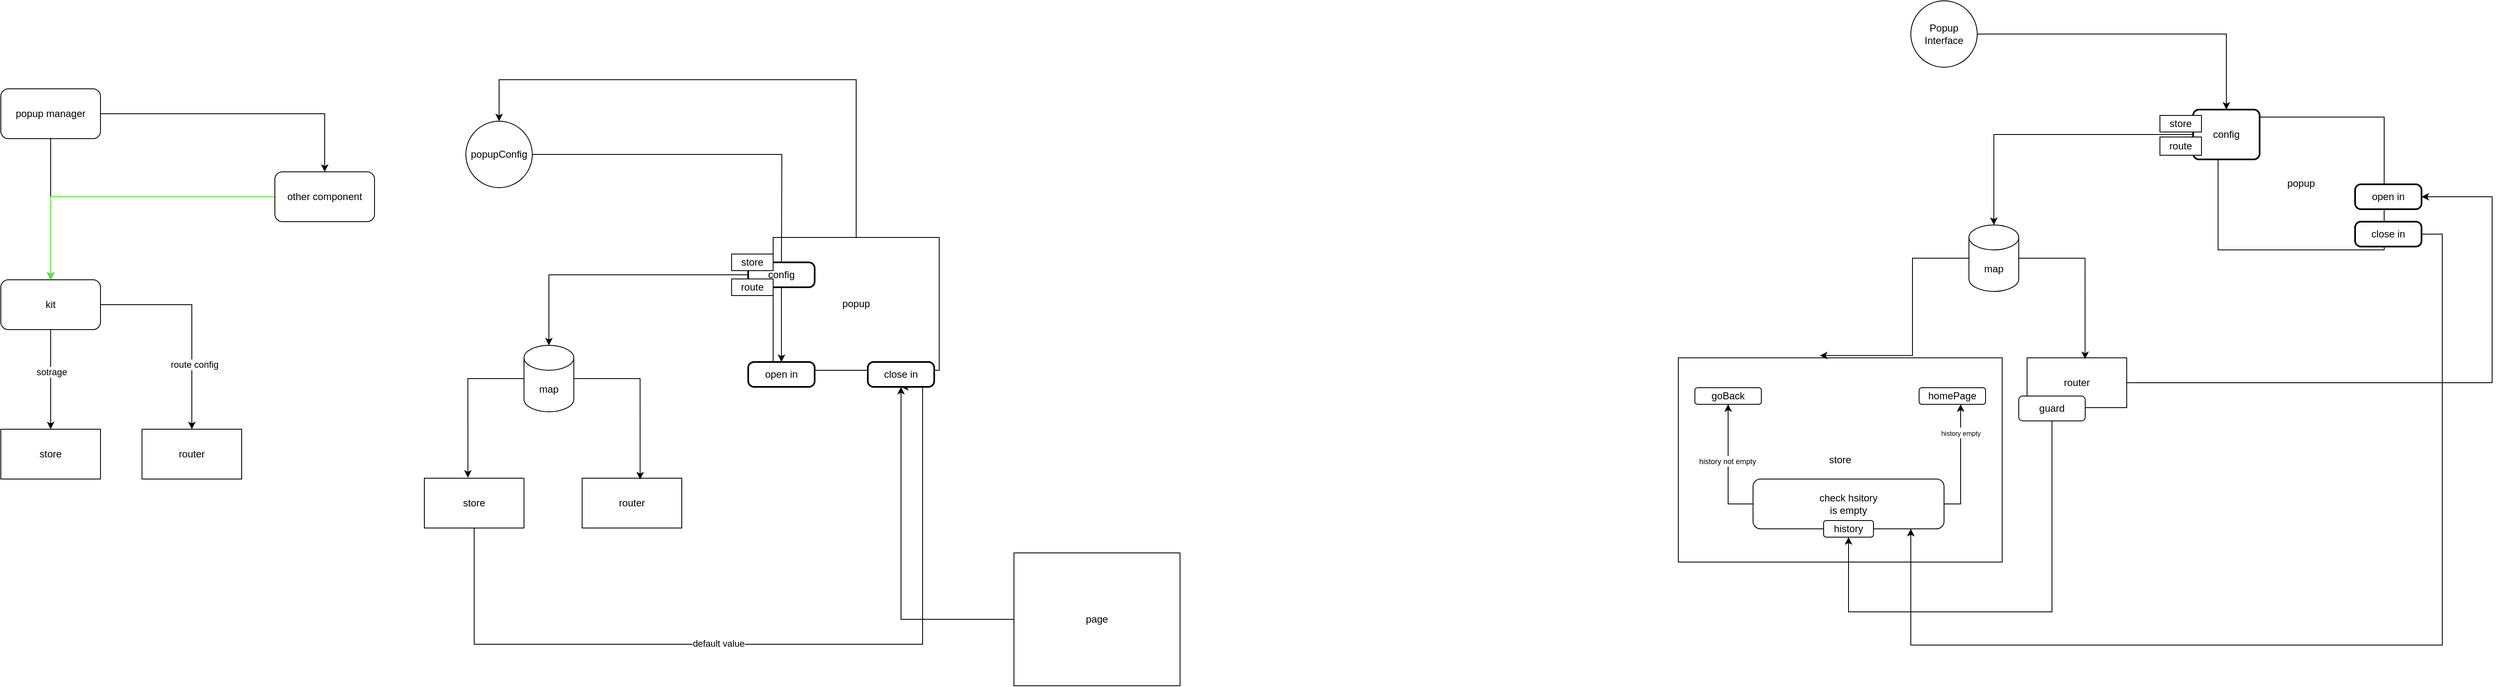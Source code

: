 <mxfile version="20.6.0" type="github">
  <diagram id="C5RBs43oDa-KdzZeNtuy" name="Page-1">
    <mxGraphModel dx="1312" dy="1959" grid="1" gridSize="10" guides="1" tooltips="1" connect="1" arrows="1" fold="1" page="1" pageScale="1" pageWidth="827" pageHeight="1169" math="0" shadow="0">
      <root>
        <mxCell id="WIyWlLk6GJQsqaUBKTNV-0" />
        <mxCell id="WIyWlLk6GJQsqaUBKTNV-1" parent="WIyWlLk6GJQsqaUBKTNV-0" />
        <mxCell id="VzK46RUyFmm7DbE24r6e-5" style="edgeStyle=orthogonalEdgeStyle;rounded=0;orthogonalLoop=1;jettySize=auto;html=1;" parent="WIyWlLk6GJQsqaUBKTNV-1" source="VzK46RUyFmm7DbE24r6e-2" target="VzK46RUyFmm7DbE24r6e-3" edge="1">
          <mxGeometry relative="1" as="geometry" />
        </mxCell>
        <mxCell id="VzK46RUyFmm7DbE24r6e-6" style="edgeStyle=orthogonalEdgeStyle;rounded=0;orthogonalLoop=1;jettySize=auto;html=1;" parent="WIyWlLk6GJQsqaUBKTNV-1" source="VzK46RUyFmm7DbE24r6e-2" target="VzK46RUyFmm7DbE24r6e-4" edge="1">
          <mxGeometry relative="1" as="geometry" />
        </mxCell>
        <mxCell id="VzK46RUyFmm7DbE24r6e-2" value="popup manager" style="rounded=1;whiteSpace=wrap;html=1;" parent="WIyWlLk6GJQsqaUBKTNV-1" vertex="1">
          <mxGeometry x="20" y="10" width="120" height="60" as="geometry" />
        </mxCell>
        <mxCell id="VzK46RUyFmm7DbE24r6e-9" style="edgeStyle=orthogonalEdgeStyle;rounded=0;orthogonalLoop=1;jettySize=auto;html=1;entryX=0.5;entryY=0;entryDx=0;entryDy=0;" parent="WIyWlLk6GJQsqaUBKTNV-1" source="VzK46RUyFmm7DbE24r6e-3" target="VzK46RUyFmm7DbE24r6e-8" edge="1">
          <mxGeometry relative="1" as="geometry" />
        </mxCell>
        <mxCell id="VzK46RUyFmm7DbE24r6e-16" value="sotrage" style="edgeLabel;html=1;align=center;verticalAlign=middle;resizable=0;points=[];" parent="VzK46RUyFmm7DbE24r6e-9" vertex="1" connectable="0">
          <mxGeometry x="-0.153" y="1" relative="1" as="geometry">
            <mxPoint as="offset" />
          </mxGeometry>
        </mxCell>
        <mxCell id="VzK46RUyFmm7DbE24r6e-12" style="edgeStyle=orthogonalEdgeStyle;rounded=0;orthogonalLoop=1;jettySize=auto;html=1;entryX=0.5;entryY=0;entryDx=0;entryDy=0;" parent="WIyWlLk6GJQsqaUBKTNV-1" source="VzK46RUyFmm7DbE24r6e-3" target="VzK46RUyFmm7DbE24r6e-18" edge="1">
          <mxGeometry relative="1" as="geometry">
            <mxPoint x="250.034" y="410" as="targetPoint" />
            <Array as="points">
              <mxPoint x="250" y="270" />
            </Array>
          </mxGeometry>
        </mxCell>
        <mxCell id="VzK46RUyFmm7DbE24r6e-17" value="route config" style="edgeLabel;html=1;align=center;verticalAlign=middle;resizable=0;points=[];" parent="VzK46RUyFmm7DbE24r6e-12" vertex="1" connectable="0">
          <mxGeometry x="0.399" y="3" relative="1" as="geometry">
            <mxPoint as="offset" />
          </mxGeometry>
        </mxCell>
        <mxCell id="VzK46RUyFmm7DbE24r6e-3" value="kit" style="rounded=1;whiteSpace=wrap;html=1;" parent="WIyWlLk6GJQsqaUBKTNV-1" vertex="1">
          <mxGeometry x="20" y="240" width="120" height="60" as="geometry" />
        </mxCell>
        <mxCell id="VzK46RUyFmm7DbE24r6e-15" style="edgeStyle=orthogonalEdgeStyle;rounded=0;orthogonalLoop=1;jettySize=auto;html=1;entryX=0.5;entryY=0;entryDx=0;entryDy=0;fillColor=#072A0A;strokeColor=#44F022;" parent="WIyWlLk6GJQsqaUBKTNV-1" source="VzK46RUyFmm7DbE24r6e-4" target="VzK46RUyFmm7DbE24r6e-3" edge="1">
          <mxGeometry relative="1" as="geometry" />
        </mxCell>
        <mxCell id="VzK46RUyFmm7DbE24r6e-4" value="other component" style="rounded=1;whiteSpace=wrap;html=1;" parent="WIyWlLk6GJQsqaUBKTNV-1" vertex="1">
          <mxGeometry x="350" y="110" width="120" height="60" as="geometry" />
        </mxCell>
        <mxCell id="VzK46RUyFmm7DbE24r6e-8" value="store" style="rounded=0;whiteSpace=wrap;html=1;" parent="WIyWlLk6GJQsqaUBKTNV-1" vertex="1">
          <mxGeometry x="20" y="420" width="120" height="60" as="geometry" />
        </mxCell>
        <mxCell id="VzK46RUyFmm7DbE24r6e-18" value="router" style="rounded=0;whiteSpace=wrap;html=1;" parent="WIyWlLk6GJQsqaUBKTNV-1" vertex="1">
          <mxGeometry x="190" y="420" width="120" height="60" as="geometry" />
        </mxCell>
        <mxCell id="uNgJmUNyPYGfQRlhBO2t-12" style="edgeStyle=orthogonalEdgeStyle;rounded=0;orthogonalLoop=1;jettySize=auto;html=1;entryX=0.5;entryY=1;entryDx=0;entryDy=0;" edge="1" parent="WIyWlLk6GJQsqaUBKTNV-1" source="uNgJmUNyPYGfQRlhBO2t-1" target="uNgJmUNyPYGfQRlhBO2t-8">
          <mxGeometry relative="1" as="geometry">
            <Array as="points">
              <mxPoint x="590" y="679" />
              <mxPoint x="1130" y="679" />
            </Array>
          </mxGeometry>
        </mxCell>
        <mxCell id="uNgJmUNyPYGfQRlhBO2t-13" value="default value" style="edgeLabel;html=1;align=center;verticalAlign=middle;resizable=0;points=[];" vertex="1" connectable="0" parent="uNgJmUNyPYGfQRlhBO2t-12">
          <mxGeometry x="-0.147" y="1" relative="1" as="geometry">
            <mxPoint as="offset" />
          </mxGeometry>
        </mxCell>
        <mxCell id="uNgJmUNyPYGfQRlhBO2t-1" value="store" style="rounded=0;whiteSpace=wrap;html=1;" vertex="1" parent="WIyWlLk6GJQsqaUBKTNV-1">
          <mxGeometry x="530" y="479" width="120" height="60" as="geometry" />
        </mxCell>
        <mxCell id="uNgJmUNyPYGfQRlhBO2t-2" value="router" style="rounded=0;whiteSpace=wrap;html=1;" vertex="1" parent="WIyWlLk6GJQsqaUBKTNV-1">
          <mxGeometry x="720" y="479" width="120" height="60" as="geometry" />
        </mxCell>
        <mxCell id="uNgJmUNyPYGfQRlhBO2t-30" style="edgeStyle=orthogonalEdgeStyle;rounded=0;orthogonalLoop=1;jettySize=auto;html=1;" edge="1" parent="WIyWlLk6GJQsqaUBKTNV-1" source="uNgJmUNyPYGfQRlhBO2t-3" target="uNgJmUNyPYGfQRlhBO2t-14">
          <mxGeometry relative="1" as="geometry">
            <Array as="points">
              <mxPoint x="1050" y="-1" />
              <mxPoint x="620" y="-1" />
            </Array>
          </mxGeometry>
        </mxCell>
        <mxCell id="uNgJmUNyPYGfQRlhBO2t-3" value="popup" style="rounded=0;whiteSpace=wrap;html=1;" vertex="1" parent="WIyWlLk6GJQsqaUBKTNV-1">
          <mxGeometry x="950" y="189" width="200" height="160" as="geometry" />
        </mxCell>
        <mxCell id="uNgJmUNyPYGfQRlhBO2t-8" value="close in" style="rounded=1;whiteSpace=wrap;html=1;absoluteArcSize=1;arcSize=14;strokeWidth=2;" vertex="1" parent="WIyWlLk6GJQsqaUBKTNV-1">
          <mxGeometry x="1064" y="339" width="80" height="30" as="geometry" />
        </mxCell>
        <mxCell id="uNgJmUNyPYGfQRlhBO2t-10" style="edgeStyle=orthogonalEdgeStyle;rounded=0;orthogonalLoop=1;jettySize=auto;html=1;entryX=0.5;entryY=1;entryDx=0;entryDy=0;" edge="1" parent="WIyWlLk6GJQsqaUBKTNV-1" source="uNgJmUNyPYGfQRlhBO2t-9" target="uNgJmUNyPYGfQRlhBO2t-8">
          <mxGeometry relative="1" as="geometry" />
        </mxCell>
        <mxCell id="uNgJmUNyPYGfQRlhBO2t-9" value="page" style="rounded=0;whiteSpace=wrap;html=1;" vertex="1" parent="WIyWlLk6GJQsqaUBKTNV-1">
          <mxGeometry x="1240" y="569" width="200" height="160" as="geometry" />
        </mxCell>
        <mxCell id="uNgJmUNyPYGfQRlhBO2t-14" value="popupConfig" style="ellipse;whiteSpace=wrap;html=1;aspect=fixed;" vertex="1" parent="WIyWlLk6GJQsqaUBKTNV-1">
          <mxGeometry x="580" y="49" width="80" height="80" as="geometry" />
        </mxCell>
        <mxCell id="uNgJmUNyPYGfQRlhBO2t-19" style="edgeStyle=orthogonalEdgeStyle;rounded=0;orthogonalLoop=1;jettySize=auto;html=1;entryX=0.437;entryY=-0.011;entryDx=0;entryDy=0;entryPerimeter=0;" edge="1" parent="WIyWlLk6GJQsqaUBKTNV-1" source="uNgJmUNyPYGfQRlhBO2t-17" target="uNgJmUNyPYGfQRlhBO2t-1">
          <mxGeometry relative="1" as="geometry">
            <Array as="points">
              <mxPoint x="582" y="359" />
            </Array>
          </mxGeometry>
        </mxCell>
        <mxCell id="uNgJmUNyPYGfQRlhBO2t-20" style="edgeStyle=orthogonalEdgeStyle;rounded=0;orthogonalLoop=1;jettySize=auto;html=1;entryX=0.582;entryY=0.024;entryDx=0;entryDy=0;entryPerimeter=0;" edge="1" parent="WIyWlLk6GJQsqaUBKTNV-1" source="uNgJmUNyPYGfQRlhBO2t-17" target="uNgJmUNyPYGfQRlhBO2t-2">
          <mxGeometry relative="1" as="geometry" />
        </mxCell>
        <mxCell id="uNgJmUNyPYGfQRlhBO2t-17" value="map" style="shape=cylinder3;whiteSpace=wrap;html=1;boundedLbl=1;backgroundOutline=1;size=15;" vertex="1" parent="WIyWlLk6GJQsqaUBKTNV-1">
          <mxGeometry x="650" y="319" width="60" height="80" as="geometry" />
        </mxCell>
        <mxCell id="uNgJmUNyPYGfQRlhBO2t-24" style="edgeStyle=orthogonalEdgeStyle;rounded=0;orthogonalLoop=1;jettySize=auto;html=1;" edge="1" parent="WIyWlLk6GJQsqaUBKTNV-1" source="uNgJmUNyPYGfQRlhBO2t-21" target="uNgJmUNyPYGfQRlhBO2t-17">
          <mxGeometry relative="1" as="geometry" />
        </mxCell>
        <mxCell id="uNgJmUNyPYGfQRlhBO2t-29" style="edgeStyle=orthogonalEdgeStyle;rounded=0;orthogonalLoop=1;jettySize=auto;html=1;" edge="1" parent="WIyWlLk6GJQsqaUBKTNV-1" source="uNgJmUNyPYGfQRlhBO2t-21" target="uNgJmUNyPYGfQRlhBO2t-26">
          <mxGeometry relative="1" as="geometry" />
        </mxCell>
        <mxCell id="uNgJmUNyPYGfQRlhBO2t-21" value="config" style="rounded=1;whiteSpace=wrap;html=1;absoluteArcSize=1;arcSize=14;strokeWidth=2;" vertex="1" parent="WIyWlLk6GJQsqaUBKTNV-1">
          <mxGeometry x="920" y="219" width="80" height="30" as="geometry" />
        </mxCell>
        <mxCell id="uNgJmUNyPYGfQRlhBO2t-25" value="" style="edgeStyle=orthogonalEdgeStyle;rounded=0;orthogonalLoop=1;jettySize=auto;html=1;endArrow=none;" edge="1" parent="WIyWlLk6GJQsqaUBKTNV-1" source="uNgJmUNyPYGfQRlhBO2t-14">
          <mxGeometry relative="1" as="geometry">
            <mxPoint x="660" y="89" as="sourcePoint" />
            <mxPoint x="960" y="219" as="targetPoint" />
          </mxGeometry>
        </mxCell>
        <mxCell id="uNgJmUNyPYGfQRlhBO2t-26" value="open in" style="rounded=1;whiteSpace=wrap;html=1;absoluteArcSize=1;arcSize=14;strokeWidth=2;" vertex="1" parent="WIyWlLk6GJQsqaUBKTNV-1">
          <mxGeometry x="920" y="339" width="80" height="30" as="geometry" />
        </mxCell>
        <mxCell id="uNgJmUNyPYGfQRlhBO2t-32" value="store" style="rounded=0;whiteSpace=wrap;html=1;" vertex="1" parent="WIyWlLk6GJQsqaUBKTNV-1">
          <mxGeometry x="900" y="209" width="50" height="20" as="geometry" />
        </mxCell>
        <mxCell id="uNgJmUNyPYGfQRlhBO2t-33" value="route" style="rounded=0;whiteSpace=wrap;html=1;" vertex="1" parent="WIyWlLk6GJQsqaUBKTNV-1">
          <mxGeometry x="900" y="239" width="50" height="20" as="geometry" />
        </mxCell>
        <mxCell id="uNgJmUNyPYGfQRlhBO2t-38" value="store" style="rounded=0;whiteSpace=wrap;html=1;" vertex="1" parent="WIyWlLk6GJQsqaUBKTNV-1">
          <mxGeometry x="2040" y="334" width="390" height="246" as="geometry" />
        </mxCell>
        <mxCell id="uNgJmUNyPYGfQRlhBO2t-61" style="edgeStyle=orthogonalEdgeStyle;rounded=0;orthogonalLoop=1;jettySize=auto;html=1;entryX=1;entryY=0.5;entryDx=0;entryDy=0;" edge="1" parent="WIyWlLk6GJQsqaUBKTNV-1" source="uNgJmUNyPYGfQRlhBO2t-39" target="uNgJmUNyPYGfQRlhBO2t-53">
          <mxGeometry relative="1" as="geometry">
            <Array as="points">
              <mxPoint x="3020" y="364" />
              <mxPoint x="3020" y="140" />
            </Array>
          </mxGeometry>
        </mxCell>
        <mxCell id="uNgJmUNyPYGfQRlhBO2t-39" value="router" style="rounded=0;whiteSpace=wrap;html=1;" vertex="1" parent="WIyWlLk6GJQsqaUBKTNV-1">
          <mxGeometry x="2460" y="334" width="120" height="60" as="geometry" />
        </mxCell>
        <mxCell id="uNgJmUNyPYGfQRlhBO2t-41" value="popup" style="rounded=0;whiteSpace=wrap;html=1;" vertex="1" parent="WIyWlLk6GJQsqaUBKTNV-1">
          <mxGeometry x="2690" y="44" width="200" height="160" as="geometry" />
        </mxCell>
        <mxCell id="uNgJmUNyPYGfQRlhBO2t-74" style="edgeStyle=orthogonalEdgeStyle;rounded=0;orthogonalLoop=1;jettySize=auto;html=1;" edge="1" parent="WIyWlLk6GJQsqaUBKTNV-1" source="uNgJmUNyPYGfQRlhBO2t-42" target="uNgJmUNyPYGfQRlhBO2t-70">
          <mxGeometry relative="1" as="geometry">
            <Array as="points">
              <mxPoint x="2960" y="185" />
              <mxPoint x="2960" y="680" />
              <mxPoint x="2320" y="680" />
            </Array>
          </mxGeometry>
        </mxCell>
        <mxCell id="uNgJmUNyPYGfQRlhBO2t-42" value="close in" style="rounded=1;whiteSpace=wrap;html=1;absoluteArcSize=1;arcSize=14;strokeWidth=2;" vertex="1" parent="WIyWlLk6GJQsqaUBKTNV-1">
          <mxGeometry x="2855" y="170" width="80" height="30" as="geometry" />
        </mxCell>
        <mxCell id="uNgJmUNyPYGfQRlhBO2t-56" style="edgeStyle=orthogonalEdgeStyle;rounded=0;orthogonalLoop=1;jettySize=auto;html=1;entryX=0.5;entryY=0;entryDx=0;entryDy=0;" edge="1" parent="WIyWlLk6GJQsqaUBKTNV-1" source="uNgJmUNyPYGfQRlhBO2t-45" target="uNgJmUNyPYGfQRlhBO2t-51">
          <mxGeometry relative="1" as="geometry" />
        </mxCell>
        <mxCell id="uNgJmUNyPYGfQRlhBO2t-45" value="Popup&lt;br&gt;Interface" style="ellipse;whiteSpace=wrap;html=1;aspect=fixed;" vertex="1" parent="WIyWlLk6GJQsqaUBKTNV-1">
          <mxGeometry x="2320" y="-96" width="80" height="80" as="geometry" />
        </mxCell>
        <mxCell id="uNgJmUNyPYGfQRlhBO2t-46" style="edgeStyle=orthogonalEdgeStyle;rounded=0;orthogonalLoop=1;jettySize=auto;html=1;entryX=0.437;entryY=-0.011;entryDx=0;entryDy=0;entryPerimeter=0;" edge="1" parent="WIyWlLk6GJQsqaUBKTNV-1" source="uNgJmUNyPYGfQRlhBO2t-48" target="uNgJmUNyPYGfQRlhBO2t-38">
          <mxGeometry relative="1" as="geometry">
            <Array as="points">
              <mxPoint x="2322" y="214" />
            </Array>
          </mxGeometry>
        </mxCell>
        <mxCell id="uNgJmUNyPYGfQRlhBO2t-47" style="edgeStyle=orthogonalEdgeStyle;rounded=0;orthogonalLoop=1;jettySize=auto;html=1;entryX=0.582;entryY=0.024;entryDx=0;entryDy=0;entryPerimeter=0;" edge="1" parent="WIyWlLk6GJQsqaUBKTNV-1" source="uNgJmUNyPYGfQRlhBO2t-48" target="uNgJmUNyPYGfQRlhBO2t-39">
          <mxGeometry relative="1" as="geometry" />
        </mxCell>
        <mxCell id="uNgJmUNyPYGfQRlhBO2t-48" value="map" style="shape=cylinder3;whiteSpace=wrap;html=1;boundedLbl=1;backgroundOutline=1;size=15;" vertex="1" parent="WIyWlLk6GJQsqaUBKTNV-1">
          <mxGeometry x="2390" y="174" width="60" height="80" as="geometry" />
        </mxCell>
        <mxCell id="uNgJmUNyPYGfQRlhBO2t-49" style="edgeStyle=orthogonalEdgeStyle;rounded=0;orthogonalLoop=1;jettySize=auto;html=1;" edge="1" parent="WIyWlLk6GJQsqaUBKTNV-1" source="uNgJmUNyPYGfQRlhBO2t-51" target="uNgJmUNyPYGfQRlhBO2t-48">
          <mxGeometry relative="1" as="geometry" />
        </mxCell>
        <mxCell id="uNgJmUNyPYGfQRlhBO2t-51" value="config" style="rounded=1;whiteSpace=wrap;html=1;absoluteArcSize=1;arcSize=14;strokeWidth=2;" vertex="1" parent="WIyWlLk6GJQsqaUBKTNV-1">
          <mxGeometry x="2660" y="35" width="80" height="60" as="geometry" />
        </mxCell>
        <mxCell id="uNgJmUNyPYGfQRlhBO2t-53" value="open in" style="rounded=1;whiteSpace=wrap;html=1;absoluteArcSize=1;arcSize=14;strokeWidth=2;" vertex="1" parent="WIyWlLk6GJQsqaUBKTNV-1">
          <mxGeometry x="2855" y="125" width="80" height="30" as="geometry" />
        </mxCell>
        <mxCell id="uNgJmUNyPYGfQRlhBO2t-54" value="store" style="rounded=0;whiteSpace=wrap;html=1;" vertex="1" parent="WIyWlLk6GJQsqaUBKTNV-1">
          <mxGeometry x="2620" y="42" width="50" height="20" as="geometry" />
        </mxCell>
        <mxCell id="uNgJmUNyPYGfQRlhBO2t-55" value="route" style="rounded=0;whiteSpace=wrap;html=1;" vertex="1" parent="WIyWlLk6GJQsqaUBKTNV-1">
          <mxGeometry x="2620" y="68" width="50" height="22" as="geometry" />
        </mxCell>
        <mxCell id="uNgJmUNyPYGfQRlhBO2t-57" value="homePage" style="rounded=1;whiteSpace=wrap;html=1;" vertex="1" parent="WIyWlLk6GJQsqaUBKTNV-1">
          <mxGeometry x="2330" y="370" width="80" height="20" as="geometry" />
        </mxCell>
        <mxCell id="uNgJmUNyPYGfQRlhBO2t-62" value="goBack" style="rounded=1;whiteSpace=wrap;html=1;" vertex="1" parent="WIyWlLk6GJQsqaUBKTNV-1">
          <mxGeometry x="2060" y="370" width="80" height="20" as="geometry" />
        </mxCell>
        <mxCell id="uNgJmUNyPYGfQRlhBO2t-75" style="edgeStyle=orthogonalEdgeStyle;rounded=0;orthogonalLoop=1;jettySize=auto;html=1;entryX=0.5;entryY=1;entryDx=0;entryDy=0;" edge="1" parent="WIyWlLk6GJQsqaUBKTNV-1" source="uNgJmUNyPYGfQRlhBO2t-70" target="uNgJmUNyPYGfQRlhBO2t-62">
          <mxGeometry relative="1" as="geometry">
            <Array as="points">
              <mxPoint x="2100" y="510" />
            </Array>
          </mxGeometry>
        </mxCell>
        <mxCell id="uNgJmUNyPYGfQRlhBO2t-95" value="&lt;font style=&quot;font-size: 9px;&quot;&gt;history not empty&lt;/font&gt;" style="edgeLabel;html=1;align=center;verticalAlign=middle;resizable=0;points=[];" vertex="1" connectable="0" parent="uNgJmUNyPYGfQRlhBO2t-75">
          <mxGeometry x="0.093" y="1" relative="1" as="geometry">
            <mxPoint as="offset" />
          </mxGeometry>
        </mxCell>
        <mxCell id="uNgJmUNyPYGfQRlhBO2t-76" style="edgeStyle=orthogonalEdgeStyle;rounded=0;orthogonalLoop=1;jettySize=auto;html=1;" edge="1" parent="WIyWlLk6GJQsqaUBKTNV-1" source="uNgJmUNyPYGfQRlhBO2t-70" target="uNgJmUNyPYGfQRlhBO2t-57">
          <mxGeometry relative="1" as="geometry">
            <Array as="points">
              <mxPoint x="2380" y="510" />
            </Array>
          </mxGeometry>
        </mxCell>
        <mxCell id="uNgJmUNyPYGfQRlhBO2t-96" value="&lt;font style=&quot;font-size: 8px;&quot;&gt;history empty&lt;/font&gt;" style="edgeLabel;html=1;align=center;verticalAlign=middle;resizable=0;points=[];" vertex="1" connectable="0" parent="uNgJmUNyPYGfQRlhBO2t-76">
          <mxGeometry x="0.522" relative="1" as="geometry">
            <mxPoint as="offset" />
          </mxGeometry>
        </mxCell>
        <mxCell id="uNgJmUNyPYGfQRlhBO2t-70" value="check hsitory&lt;br&gt;is empty" style="rounded=1;whiteSpace=wrap;html=1;" vertex="1" parent="WIyWlLk6GJQsqaUBKTNV-1">
          <mxGeometry x="2130" y="480" width="230" height="60" as="geometry" />
        </mxCell>
        <mxCell id="uNgJmUNyPYGfQRlhBO2t-94" style="edgeStyle=orthogonalEdgeStyle;rounded=0;orthogonalLoop=1;jettySize=auto;html=1;" edge="1" parent="WIyWlLk6GJQsqaUBKTNV-1" source="uNgJmUNyPYGfQRlhBO2t-84" target="uNgJmUNyPYGfQRlhBO2t-89">
          <mxGeometry relative="1" as="geometry">
            <Array as="points">
              <mxPoint x="2490" y="640" />
              <mxPoint x="2245" y="640" />
            </Array>
          </mxGeometry>
        </mxCell>
        <mxCell id="uNgJmUNyPYGfQRlhBO2t-84" value="guard" style="rounded=1;whiteSpace=wrap;html=1;" vertex="1" parent="WIyWlLk6GJQsqaUBKTNV-1">
          <mxGeometry x="2450" y="380" width="80" height="30" as="geometry" />
        </mxCell>
        <mxCell id="uNgJmUNyPYGfQRlhBO2t-89" value="history" style="rounded=1;whiteSpace=wrap;html=1;" vertex="1" parent="WIyWlLk6GJQsqaUBKTNV-1">
          <mxGeometry x="2215" y="530" width="60" height="20" as="geometry" />
        </mxCell>
      </root>
    </mxGraphModel>
  </diagram>
</mxfile>
